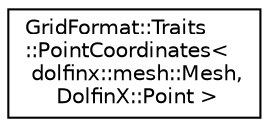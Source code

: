 digraph "Graphical Class Hierarchy"
{
 // LATEX_PDF_SIZE
  edge [fontname="Helvetica",fontsize="10",labelfontname="Helvetica",labelfontsize="10"];
  node [fontname="Helvetica",fontsize="10",shape=record];
  rankdir="LR";
  Node0 [label="GridFormat::Traits\l::PointCoordinates\<\l dolfinx::mesh::Mesh,\l DolfinX::Point \>",height=0.2,width=0.4,color="black", fillcolor="white", style="filled",URL="$structGridFormat_1_1Traits_1_1PointCoordinates_3_01dolfinx_1_1mesh_1_1Mesh_00_01DolfinX_1_1Point_01_4.html",tooltip=" "];
}
